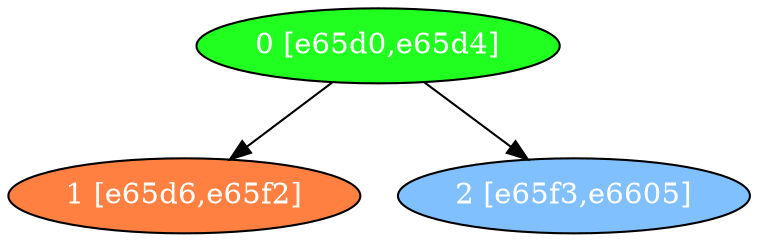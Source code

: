 diGraph libnss3{
	libnss3_0  [style=filled fillcolor="#20FF20" fontcolor="#ffffff" shape=oval label="0 [e65d0,e65d4]"]
	libnss3_1  [style=filled fillcolor="#FF8040" fontcolor="#ffffff" shape=oval label="1 [e65d6,e65f2]"]
	libnss3_2  [style=filled fillcolor="#80C0FF" fontcolor="#ffffff" shape=oval label="2 [e65f3,e6605]"]

	libnss3_0 -> libnss3_1
	libnss3_0 -> libnss3_2
}